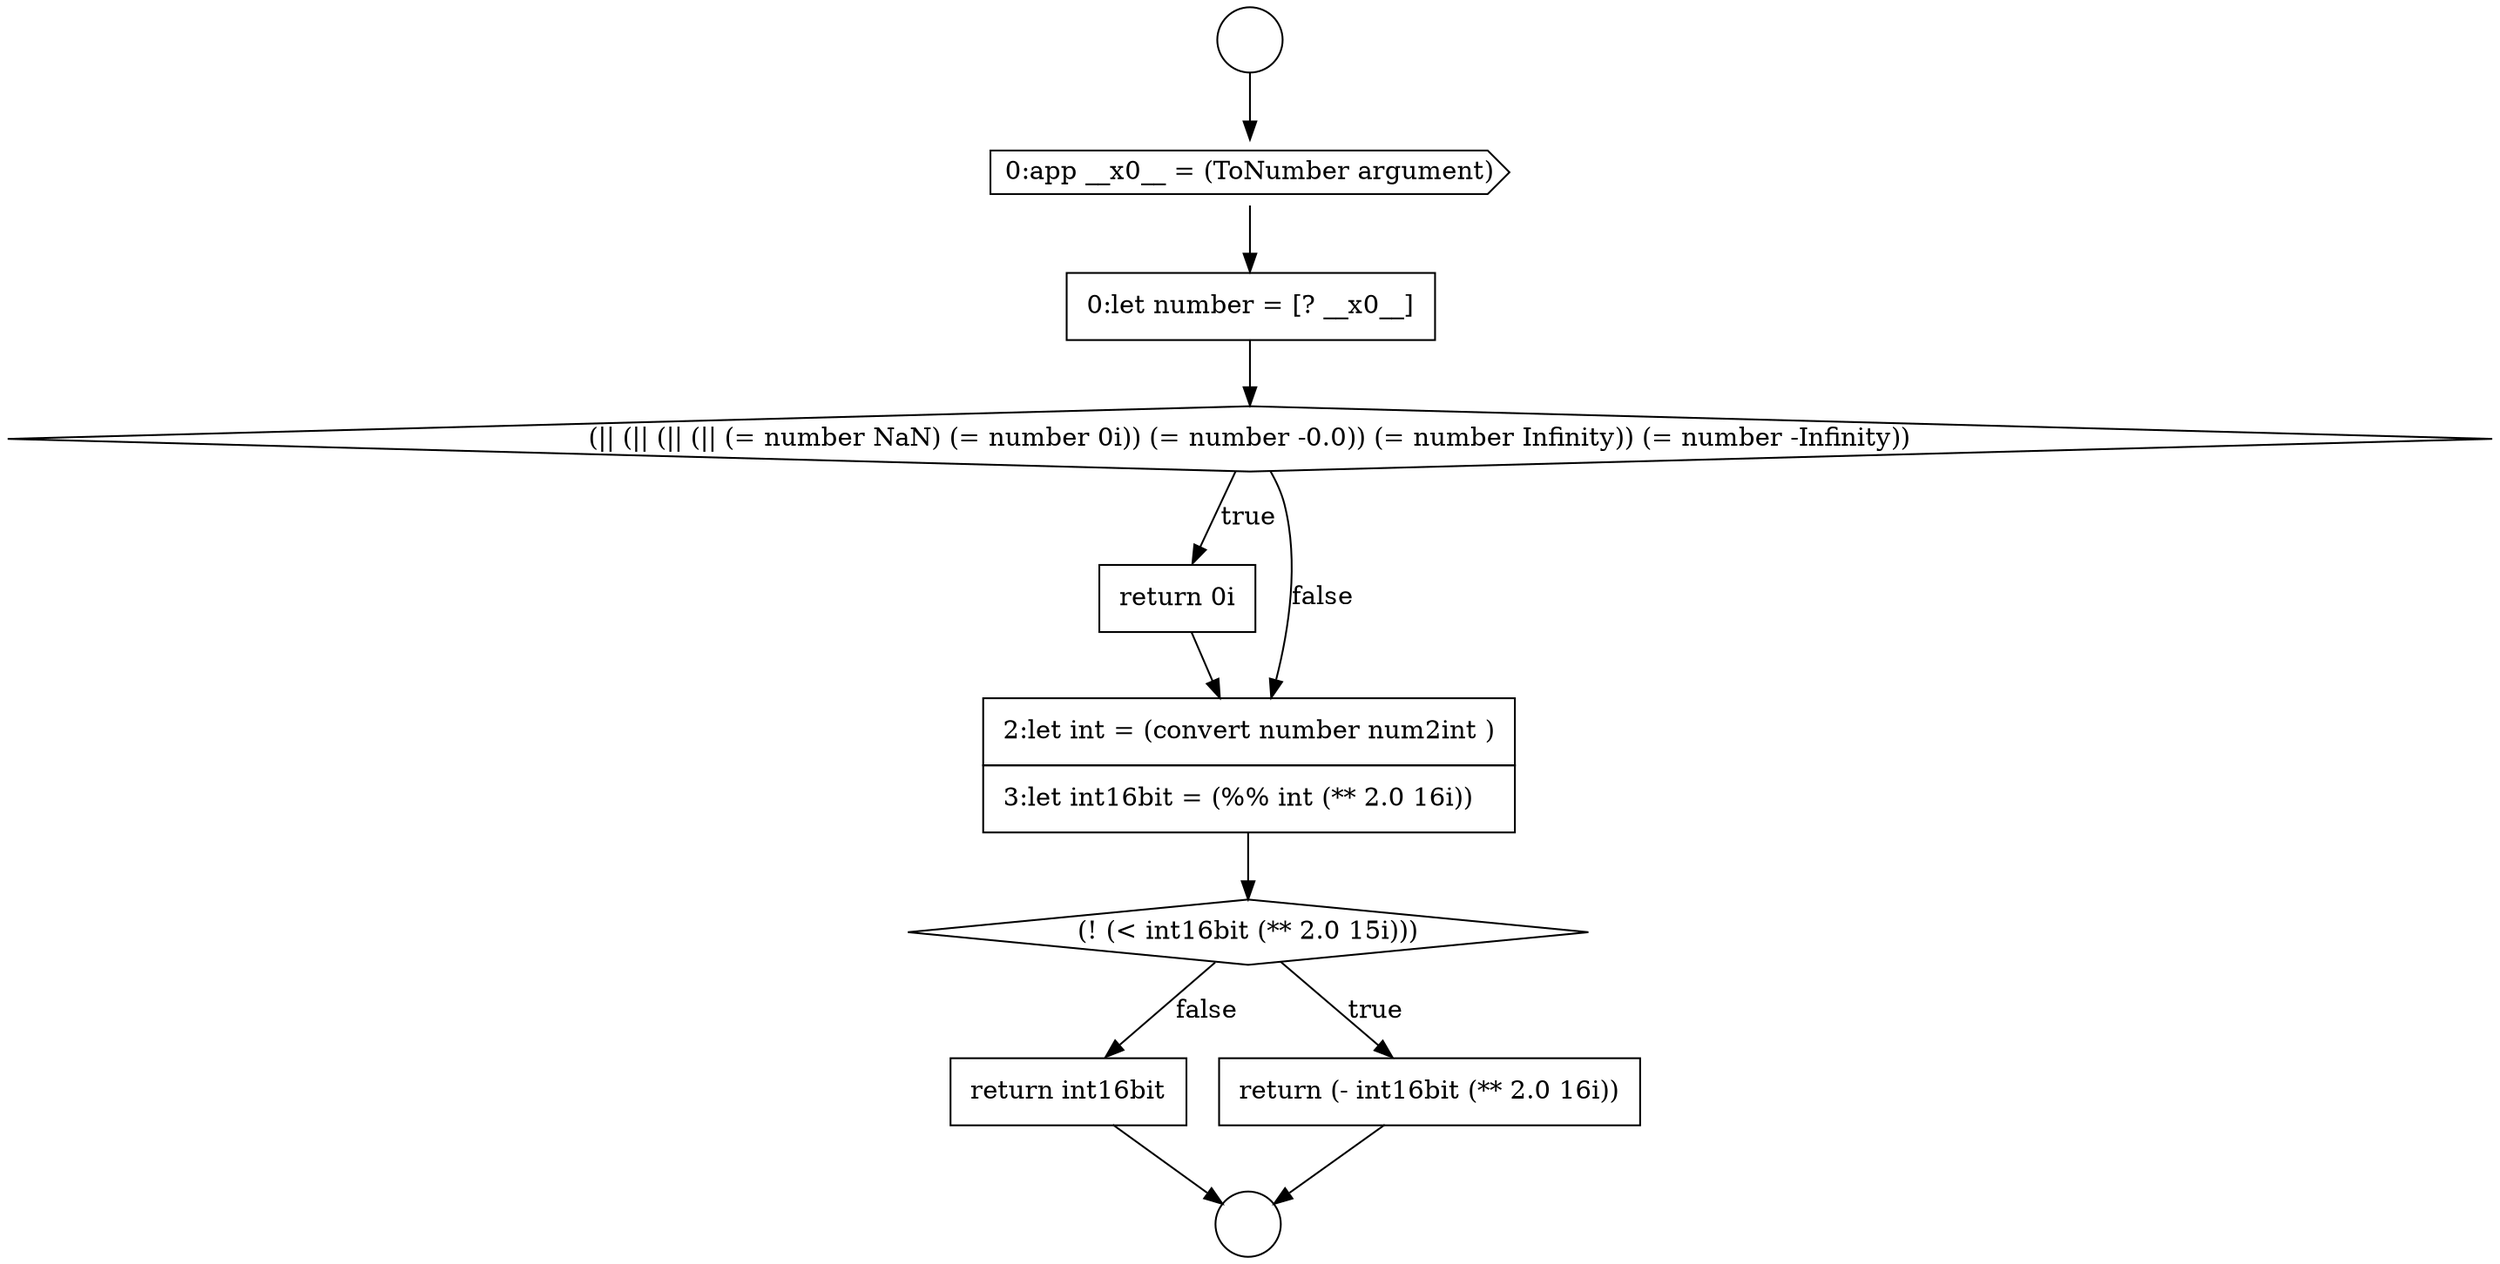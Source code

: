 digraph {
  node308 [shape=none, margin=0, label=<<font color="black">
    <table border="0" cellborder="1" cellspacing="0" cellpadding="10">
      <tr><td align="left">return int16bit</td></tr>
    </table>
  </font>> color="black" fillcolor="white" style=filled]
  node301 [shape=cds, label=<<font color="black">0:app __x0__ = (ToNumber argument)</font>> color="black" fillcolor="white" style=filled]
  node307 [shape=none, margin=0, label=<<font color="black">
    <table border="0" cellborder="1" cellspacing="0" cellpadding="10">
      <tr><td align="left">return (- int16bit (** 2.0 16i))</td></tr>
    </table>
  </font>> color="black" fillcolor="white" style=filled]
  node302 [shape=none, margin=0, label=<<font color="black">
    <table border="0" cellborder="1" cellspacing="0" cellpadding="10">
      <tr><td align="left">0:let number = [? __x0__]</td></tr>
    </table>
  </font>> color="black" fillcolor="white" style=filled]
  node303 [shape=diamond, label=<<font color="black">(|| (|| (|| (|| (= number NaN) (= number 0i)) (= number -0.0)) (= number Infinity)) (= number -Infinity))</font>> color="black" fillcolor="white" style=filled]
  node304 [shape=none, margin=0, label=<<font color="black">
    <table border="0" cellborder="1" cellspacing="0" cellpadding="10">
      <tr><td align="left">return 0i</td></tr>
    </table>
  </font>> color="black" fillcolor="white" style=filled]
  node300 [shape=circle label=" " color="black" fillcolor="white" style=filled]
  node305 [shape=none, margin=0, label=<<font color="black">
    <table border="0" cellborder="1" cellspacing="0" cellpadding="10">
      <tr><td align="left">2:let int = (convert number num2int )</td></tr>
      <tr><td align="left">3:let int16bit = (%% int (** 2.0 16i))</td></tr>
    </table>
  </font>> color="black" fillcolor="white" style=filled]
  node306 [shape=diamond, label=<<font color="black">(! (&lt; int16bit (** 2.0 15i)))</font>> color="black" fillcolor="white" style=filled]
  node299 [shape=circle label=" " color="black" fillcolor="white" style=filled]
  node299 -> node301 [ color="black"]
  node308 -> node300 [ color="black"]
  node303 -> node304 [label=<<font color="black">true</font>> color="black"]
  node303 -> node305 [label=<<font color="black">false</font>> color="black"]
  node301 -> node302 [ color="black"]
  node306 -> node307 [label=<<font color="black">true</font>> color="black"]
  node306 -> node308 [label=<<font color="black">false</font>> color="black"]
  node305 -> node306 [ color="black"]
  node307 -> node300 [ color="black"]
  node304 -> node305 [ color="black"]
  node302 -> node303 [ color="black"]
}
